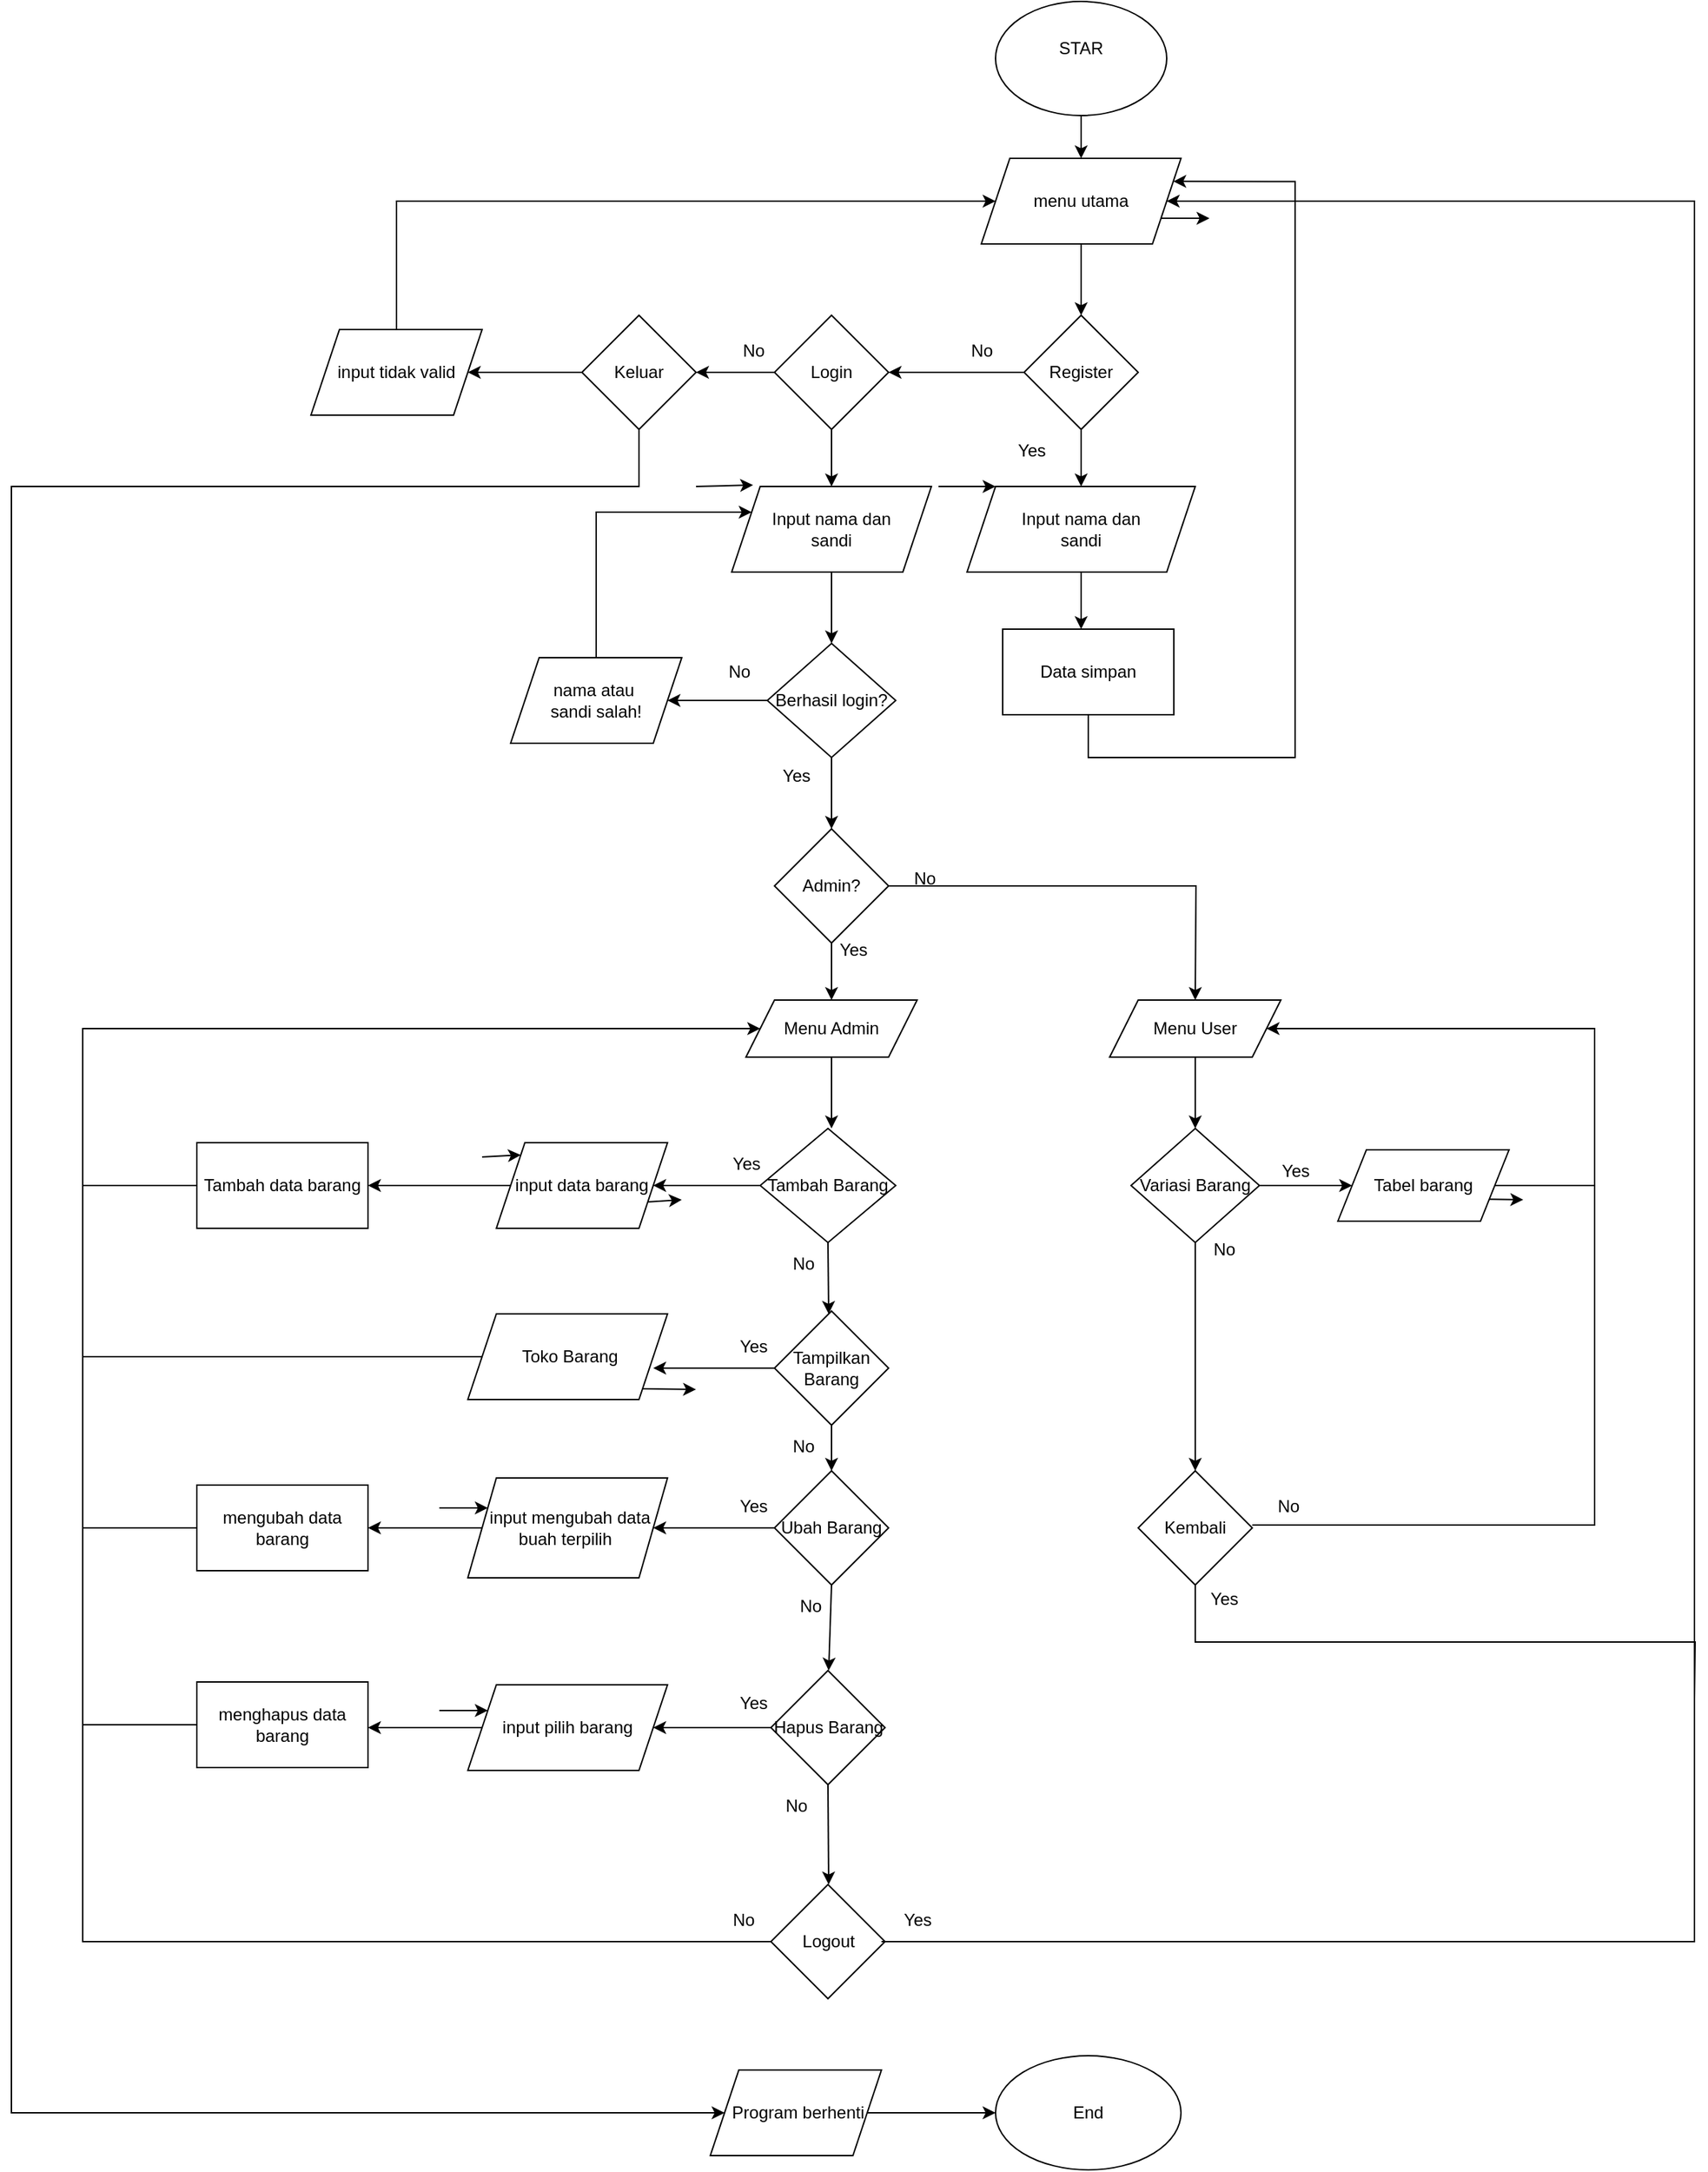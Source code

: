 <mxfile version="28.1.2">
  <diagram name="Page-1" id="BRwxs9DCYxnapa1ncLSo">
    <mxGraphModel dx="1892" dy="626" grid="1" gridSize="10" guides="1" tooltips="1" connect="1" arrows="1" fold="1" page="1" pageScale="1" pageWidth="850" pageHeight="1100" math="0" shadow="0">
      <root>
        <mxCell id="0" />
        <mxCell id="1" parent="0" />
        <mxCell id="ve-hsSE4kNytqwjtdkX_-1" value="STAR&lt;div&gt;&lt;br&gt;&lt;/div&gt;" style="ellipse;whiteSpace=wrap;html=1;" parent="1" vertex="1">
          <mxGeometry x="360" y="40" width="120" height="80" as="geometry" />
        </mxCell>
        <mxCell id="ve-hsSE4kNytqwjtdkX_-2" value="" style="endArrow=classic;html=1;rounded=0;exitX=0.5;exitY=1;exitDx=0;exitDy=0;" parent="1" source="ve-hsSE4kNytqwjtdkX_-1" edge="1">
          <mxGeometry width="50" height="50" relative="1" as="geometry">
            <mxPoint x="370" y="290" as="sourcePoint" />
            <mxPoint x="420" y="150" as="targetPoint" />
          </mxGeometry>
        </mxCell>
        <mxCell id="ve-hsSE4kNytqwjtdkX_-3" value="menu utama" style="shape=parallelogram;perimeter=parallelogramPerimeter;whiteSpace=wrap;html=1;fixedSize=1;" parent="1" vertex="1">
          <mxGeometry x="350" y="150" width="140" height="60" as="geometry" />
        </mxCell>
        <mxCell id="UdOGwFIS7j-2uWumkZst-4" value="Register" style="rhombus;whiteSpace=wrap;html=1;" parent="1" vertex="1">
          <mxGeometry x="380" y="260" width="80" height="80" as="geometry" />
        </mxCell>
        <mxCell id="UdOGwFIS7j-2uWumkZst-10" value="" style="endArrow=classic;html=1;rounded=0;exitX=0.5;exitY=1;exitDx=0;exitDy=0;" parent="1" source="ve-hsSE4kNytqwjtdkX_-3" edge="1">
          <mxGeometry width="50" height="50" relative="1" as="geometry">
            <mxPoint x="470" y="440" as="sourcePoint" />
            <mxPoint x="420" y="260" as="targetPoint" />
          </mxGeometry>
        </mxCell>
        <mxCell id="UdOGwFIS7j-2uWumkZst-13" value="" style="endArrow=classic;html=1;rounded=0;exitX=0;exitY=0.5;exitDx=0;exitDy=0;" parent="1" source="UdOGwFIS7j-2uWumkZst-4" target="UdOGwFIS7j-2uWumkZst-15" edge="1">
          <mxGeometry width="50" height="50" relative="1" as="geometry">
            <mxPoint x="280" y="400" as="sourcePoint" />
            <mxPoint x="340" y="300" as="targetPoint" />
          </mxGeometry>
        </mxCell>
        <mxCell id="UdOGwFIS7j-2uWumkZst-14" value="No" style="text;html=1;align=center;verticalAlign=middle;resizable=0;points=[];autosize=1;strokeColor=none;fillColor=none;" parent="1" vertex="1">
          <mxGeometry x="330" y="270" width="40" height="30" as="geometry" />
        </mxCell>
        <mxCell id="UdOGwFIS7j-2uWumkZst-15" value="Login" style="rhombus;whiteSpace=wrap;html=1;" parent="1" vertex="1">
          <mxGeometry x="205" y="260" width="80" height="80" as="geometry" />
        </mxCell>
        <mxCell id="UdOGwFIS7j-2uWumkZst-16" value="" style="endArrow=classic;html=1;rounded=0;exitX=0;exitY=0.5;exitDx=0;exitDy=0;" parent="1" source="UdOGwFIS7j-2uWumkZst-15" edge="1">
          <mxGeometry width="50" height="50" relative="1" as="geometry">
            <mxPoint x="130" y="560" as="sourcePoint" />
            <mxPoint x="150" y="300" as="targetPoint" />
          </mxGeometry>
        </mxCell>
        <mxCell id="UdOGwFIS7j-2uWumkZst-17" value="Keluar" style="rhombus;whiteSpace=wrap;html=1;" parent="1" vertex="1">
          <mxGeometry x="70" y="260" width="80" height="80" as="geometry" />
        </mxCell>
        <mxCell id="UdOGwFIS7j-2uWumkZst-19" value="No" style="text;html=1;align=center;verticalAlign=middle;resizable=0;points=[];autosize=1;strokeColor=none;fillColor=none;" parent="1" vertex="1">
          <mxGeometry x="170" y="270" width="40" height="30" as="geometry" />
        </mxCell>
        <mxCell id="UdOGwFIS7j-2uWumkZst-20" value="" style="endArrow=classic;html=1;rounded=0;exitX=0;exitY=0.5;exitDx=0;exitDy=0;" parent="1" source="UdOGwFIS7j-2uWumkZst-17" edge="1">
          <mxGeometry width="50" height="50" relative="1" as="geometry">
            <mxPoint x="140" y="360" as="sourcePoint" />
            <mxPoint x="-10" y="300" as="targetPoint" />
          </mxGeometry>
        </mxCell>
        <mxCell id="UdOGwFIS7j-2uWumkZst-21" value="input tidak valid" style="shape=parallelogram;perimeter=parallelogramPerimeter;whiteSpace=wrap;html=1;fixedSize=1;" parent="1" vertex="1">
          <mxGeometry x="-120" y="270" width="120" height="60" as="geometry" />
        </mxCell>
        <mxCell id="UdOGwFIS7j-2uWumkZst-22" value="" style="endArrow=classic;html=1;rounded=0;exitX=0.5;exitY=0;exitDx=0;exitDy=0;edgeStyle=orthogonalEdgeStyle;entryX=0;entryY=0.5;entryDx=0;entryDy=0;" parent="1" source="UdOGwFIS7j-2uWumkZst-21" target="ve-hsSE4kNytqwjtdkX_-3" edge="1">
          <mxGeometry width="50" height="50" relative="1" as="geometry">
            <mxPoint x="90" y="360" as="sourcePoint" />
            <mxPoint x="-60" y="180" as="targetPoint" />
            <Array as="points">
              <mxPoint x="-60" y="180" />
            </Array>
          </mxGeometry>
        </mxCell>
        <mxCell id="UdOGwFIS7j-2uWumkZst-23" value="" style="endArrow=classic;html=1;rounded=0;exitX=0.5;exitY=1;exitDx=0;exitDy=0;" parent="1" source="UdOGwFIS7j-2uWumkZst-24" edge="1">
          <mxGeometry width="50" height="50" relative="1" as="geometry">
            <mxPoint x="340" y="380" as="sourcePoint" />
            <mxPoint x="420" y="400" as="targetPoint" />
          </mxGeometry>
        </mxCell>
        <mxCell id="UdOGwFIS7j-2uWumkZst-25" value="" style="endArrow=classic;html=1;rounded=0;exitX=0.5;exitY=1;exitDx=0;exitDy=0;" parent="1" source="UdOGwFIS7j-2uWumkZst-24" edge="1">
          <mxGeometry width="50" height="50" relative="1" as="geometry">
            <mxPoint x="340" y="610" as="sourcePoint" />
            <mxPoint x="420" y="480" as="targetPoint" />
          </mxGeometry>
        </mxCell>
        <mxCell id="UdOGwFIS7j-2uWumkZst-26" value="" style="endArrow=classic;html=1;rounded=0;exitX=0.5;exitY=1;exitDx=0;exitDy=0;" parent="1" source="UdOGwFIS7j-2uWumkZst-4" target="UdOGwFIS7j-2uWumkZst-24" edge="1">
          <mxGeometry width="50" height="50" relative="1" as="geometry">
            <mxPoint x="420" y="340" as="sourcePoint" />
            <mxPoint x="420" y="400" as="targetPoint" />
          </mxGeometry>
        </mxCell>
        <mxCell id="UdOGwFIS7j-2uWumkZst-24" value="&lt;div style=&quot;&quot;&gt;&lt;span style=&quot;background-color: transparent; color: light-dark(rgb(0, 0, 0), rgb(255, 255, 255));&quot;&gt;Input nama dan&lt;/span&gt;&lt;/div&gt;&lt;div&gt;sandi&lt;/div&gt;" style="shape=parallelogram;perimeter=parallelogramPerimeter;whiteSpace=wrap;html=1;fixedSize=1;" parent="1" vertex="1">
          <mxGeometry x="340" y="380" width="160" height="60" as="geometry" />
        </mxCell>
        <mxCell id="UdOGwFIS7j-2uWumkZst-27" value="Data simpan" style="rounded=0;whiteSpace=wrap;html=1;" parent="1" vertex="1">
          <mxGeometry x="365" y="480" width="120" height="60" as="geometry" />
        </mxCell>
        <mxCell id="UdOGwFIS7j-2uWumkZst-29" value="Yes" style="text;html=1;align=center;verticalAlign=middle;resizable=0;points=[];autosize=1;strokeColor=none;fillColor=none;" parent="1" vertex="1">
          <mxGeometry x="365" y="340" width="40" height="30" as="geometry" />
        </mxCell>
        <mxCell id="UdOGwFIS7j-2uWumkZst-31" value="Input nama dan&lt;div&gt;sandi&lt;/div&gt;" style="shape=parallelogram;perimeter=parallelogramPerimeter;whiteSpace=wrap;html=1;fixedSize=1;" parent="1" vertex="1">
          <mxGeometry x="175" y="380" width="140" height="60" as="geometry" />
        </mxCell>
        <mxCell id="UdOGwFIS7j-2uWumkZst-34" value="" style="endArrow=classic;html=1;rounded=0;exitX=0.5;exitY=1;exitDx=0;exitDy=0;entryX=0.5;entryY=0;entryDx=0;entryDy=0;entryPerimeter=0;" parent="1" source="UdOGwFIS7j-2uWumkZst-31" target="UdOGwFIS7j-2uWumkZst-35" edge="1">
          <mxGeometry width="50" height="50" relative="1" as="geometry">
            <mxPoint x="190" y="410" as="sourcePoint" />
            <mxPoint x="240" y="490" as="targetPoint" />
          </mxGeometry>
        </mxCell>
        <mxCell id="UdOGwFIS7j-2uWumkZst-35" value="Berhasil login?" style="rhombus;whiteSpace=wrap;html=1;" parent="1" vertex="1">
          <mxGeometry x="200" y="490" width="90" height="80" as="geometry" />
        </mxCell>
        <mxCell id="UdOGwFIS7j-2uWumkZst-36" value="" style="endArrow=classic;html=1;rounded=0;exitX=0;exitY=0.5;exitDx=0;exitDy=0;" parent="1" source="UdOGwFIS7j-2uWumkZst-35" edge="1">
          <mxGeometry width="50" height="50" relative="1" as="geometry">
            <mxPoint x="190" y="510" as="sourcePoint" />
            <mxPoint x="130" y="530" as="targetPoint" />
          </mxGeometry>
        </mxCell>
        <mxCell id="UdOGwFIS7j-2uWumkZst-37" value="No" style="text;html=1;align=center;verticalAlign=middle;resizable=0;points=[];autosize=1;strokeColor=none;fillColor=none;" parent="1" vertex="1">
          <mxGeometry x="160" y="495" width="40" height="30" as="geometry" />
        </mxCell>
        <mxCell id="UdOGwFIS7j-2uWumkZst-38" value="nama atau&amp;nbsp;&lt;div&gt;sandi salah!&lt;/div&gt;" style="shape=parallelogram;perimeter=parallelogramPerimeter;whiteSpace=wrap;html=1;fixedSize=1;" parent="1" vertex="1">
          <mxGeometry x="20" y="500" width="120" height="60" as="geometry" />
        </mxCell>
        <mxCell id="UdOGwFIS7j-2uWumkZst-41" value="" style="endArrow=classic;html=1;rounded=0;exitX=0.5;exitY=0;exitDx=0;exitDy=0;edgeStyle=orthogonalEdgeStyle;entryX=0;entryY=0.25;entryDx=0;entryDy=0;" parent="1" source="UdOGwFIS7j-2uWumkZst-38" target="UdOGwFIS7j-2uWumkZst-31" edge="1">
          <mxGeometry width="50" height="50" relative="1" as="geometry">
            <mxPoint x="190" y="510" as="sourcePoint" />
            <mxPoint x="80" y="400" as="targetPoint" />
            <Array as="points">
              <mxPoint x="80" y="398" />
            </Array>
          </mxGeometry>
        </mxCell>
        <mxCell id="UdOGwFIS7j-2uWumkZst-42" value="" style="endArrow=classic;html=1;rounded=0;" parent="1" edge="1">
          <mxGeometry width="50" height="50" relative="1" as="geometry">
            <mxPoint x="150" y="380" as="sourcePoint" />
            <mxPoint x="190" y="379" as="targetPoint" />
          </mxGeometry>
        </mxCell>
        <mxCell id="UdOGwFIS7j-2uWumkZst-45" value="" style="endArrow=classic;html=1;rounded=0;exitX=0.5;exitY=1;exitDx=0;exitDy=0;" parent="1" source="UdOGwFIS7j-2uWumkZst-15" edge="1">
          <mxGeometry width="50" height="50" relative="1" as="geometry">
            <mxPoint x="190" y="510" as="sourcePoint" />
            <mxPoint x="245" y="380" as="targetPoint" />
          </mxGeometry>
        </mxCell>
        <mxCell id="UdOGwFIS7j-2uWumkZst-47" value="" style="endArrow=classic;html=1;rounded=0;" parent="1" edge="1">
          <mxGeometry width="50" height="50" relative="1" as="geometry">
            <mxPoint x="320" y="380" as="sourcePoint" />
            <mxPoint x="360" y="380" as="targetPoint" />
          </mxGeometry>
        </mxCell>
        <mxCell id="UdOGwFIS7j-2uWumkZst-49" value="" style="endArrow=classic;html=1;rounded=0;exitX=0.5;exitY=1;exitDx=0;exitDy=0;edgeStyle=orthogonalEdgeStyle;entryX=1;entryY=0.25;entryDx=0;entryDy=0;" parent="1" source="UdOGwFIS7j-2uWumkZst-27" target="ve-hsSE4kNytqwjtdkX_-3" edge="1">
          <mxGeometry width="50" height="50" relative="1" as="geometry">
            <mxPoint x="450" y="450" as="sourcePoint" />
            <mxPoint x="510" y="140" as="targetPoint" />
            <Array as="points">
              <mxPoint x="425" y="570" />
              <mxPoint x="570" y="570" />
              <mxPoint x="570" y="166" />
            </Array>
          </mxGeometry>
        </mxCell>
        <mxCell id="UdOGwFIS7j-2uWumkZst-51" value="" style="endArrow=classic;html=1;rounded=0;exitX=0.5;exitY=1;exitDx=0;exitDy=0;entryX=0.5;entryY=0;entryDx=0;entryDy=0;" parent="1" source="UdOGwFIS7j-2uWumkZst-35" target="UdOGwFIS7j-2uWumkZst-54" edge="1">
          <mxGeometry width="50" height="50" relative="1" as="geometry">
            <mxPoint x="220" y="580" as="sourcePoint" />
            <mxPoint x="245" y="600" as="targetPoint" />
          </mxGeometry>
        </mxCell>
        <mxCell id="UdOGwFIS7j-2uWumkZst-53" value="" style="endArrow=classic;html=1;rounded=0;exitX=0.5;exitY=1;exitDx=0;exitDy=0;" parent="1" source="UdOGwFIS7j-2uWumkZst-54" edge="1">
          <mxGeometry width="50" height="50" relative="1" as="geometry">
            <mxPoint x="244.62" y="685" as="sourcePoint" />
            <mxPoint x="245" y="740" as="targetPoint" />
          </mxGeometry>
        </mxCell>
        <mxCell id="UdOGwFIS7j-2uWumkZst-54" value="Admin?" style="rhombus;whiteSpace=wrap;html=1;" parent="1" vertex="1">
          <mxGeometry x="205" y="620" width="80" height="80" as="geometry" />
        </mxCell>
        <mxCell id="UdOGwFIS7j-2uWumkZst-55" value="Yes" style="text;html=1;align=center;verticalAlign=middle;resizable=0;points=[];autosize=1;strokeColor=none;fillColor=none;" parent="1" vertex="1">
          <mxGeometry x="200" y="568" width="40" height="30" as="geometry" />
        </mxCell>
        <mxCell id="UdOGwFIS7j-2uWumkZst-57" value="" style="endArrow=classic;html=1;rounded=0;edgeStyle=orthogonalEdgeStyle;exitX=1;exitY=0.5;exitDx=0;exitDy=0;" parent="1" source="UdOGwFIS7j-2uWumkZst-54" edge="1">
          <mxGeometry width="50" height="50" relative="1" as="geometry">
            <mxPoint x="290" y="660" as="sourcePoint" />
            <mxPoint x="500" y="740" as="targetPoint" />
          </mxGeometry>
        </mxCell>
        <mxCell id="UdOGwFIS7j-2uWumkZst-58" value="Menu User" style="shape=parallelogram;perimeter=parallelogramPerimeter;whiteSpace=wrap;html=1;fixedSize=1;" parent="1" vertex="1">
          <mxGeometry x="440" y="740" width="120" height="40" as="geometry" />
        </mxCell>
        <mxCell id="UdOGwFIS7j-2uWumkZst-59" value="Menu Admin" style="shape=parallelogram;perimeter=parallelogramPerimeter;whiteSpace=wrap;html=1;fixedSize=1;" parent="1" vertex="1">
          <mxGeometry x="185" y="740" width="120" height="40" as="geometry" />
        </mxCell>
        <mxCell id="UdOGwFIS7j-2uWumkZst-60" value="" style="endArrow=classic;html=1;rounded=0;exitX=0.5;exitY=1;exitDx=0;exitDy=0;" parent="1" source="UdOGwFIS7j-2uWumkZst-58" edge="1">
          <mxGeometry width="50" height="50" relative="1" as="geometry">
            <mxPoint x="320" y="920" as="sourcePoint" />
            <mxPoint x="500" y="830" as="targetPoint" />
          </mxGeometry>
        </mxCell>
        <mxCell id="UdOGwFIS7j-2uWumkZst-61" value="Variasi Barang" style="rhombus;whiteSpace=wrap;html=1;" parent="1" vertex="1">
          <mxGeometry x="455" y="830" width="90" height="80" as="geometry" />
        </mxCell>
        <mxCell id="UdOGwFIS7j-2uWumkZst-62" value="" style="endArrow=classic;html=1;rounded=0;exitX=1;exitY=0.5;exitDx=0;exitDy=0;" parent="1" source="UdOGwFIS7j-2uWumkZst-61" edge="1">
          <mxGeometry width="50" height="50" relative="1" as="geometry">
            <mxPoint x="410" y="820" as="sourcePoint" />
            <mxPoint x="610" y="870" as="targetPoint" />
            <Array as="points">
              <mxPoint x="580" y="870" />
            </Array>
          </mxGeometry>
        </mxCell>
        <mxCell id="UdOGwFIS7j-2uWumkZst-63" value="Tabel&amp;nbsp;&lt;span style=&quot;background-color: transparent; color: light-dark(rgb(0, 0, 0), rgb(255, 255, 255));&quot;&gt;barang&lt;/span&gt;" style="shape=parallelogram;perimeter=parallelogramPerimeter;whiteSpace=wrap;html=1;fixedSize=1;" parent="1" vertex="1">
          <mxGeometry x="600" y="845" width="120" height="50" as="geometry" />
        </mxCell>
        <mxCell id="UdOGwFIS7j-2uWumkZst-64" value="" style="endArrow=classic;html=1;rounded=0;exitX=0.5;exitY=1;exitDx=0;exitDy=0;entryX=0.5;entryY=0;entryDx=0;entryDy=0;" parent="1" source="UdOGwFIS7j-2uWumkZst-61" target="UdOGwFIS7j-2uWumkZst-76" edge="1">
          <mxGeometry width="50" height="50" relative="1" as="geometry">
            <mxPoint x="410" y="890" as="sourcePoint" />
            <mxPoint x="500" y="960" as="targetPoint" />
          </mxGeometry>
        </mxCell>
        <mxCell id="UdOGwFIS7j-2uWumkZst-69" value="" style="endArrow=classic;html=1;rounded=0;exitX=1;exitY=0.75;exitDx=0;exitDy=0;" parent="1" source="UdOGwFIS7j-2uWumkZst-63" edge="1">
          <mxGeometry width="50" height="50" relative="1" as="geometry">
            <mxPoint x="570" y="970" as="sourcePoint" />
            <mxPoint x="730" y="880" as="targetPoint" />
          </mxGeometry>
        </mxCell>
        <mxCell id="UdOGwFIS7j-2uWumkZst-71" value="Yes" style="text;html=1;align=center;verticalAlign=middle;resizable=0;points=[];autosize=1;strokeColor=none;fillColor=none;" parent="1" vertex="1">
          <mxGeometry x="550" y="845" width="40" height="30" as="geometry" />
        </mxCell>
        <mxCell id="UdOGwFIS7j-2uWumkZst-72" value="No" style="text;html=1;align=center;verticalAlign=middle;resizable=0;points=[];autosize=1;strokeColor=none;fillColor=none;" parent="1" vertex="1">
          <mxGeometry x="500" y="900" width="40" height="30" as="geometry" />
        </mxCell>
        <mxCell id="UdOGwFIS7j-2uWumkZst-76" value="Kembali" style="rhombus;whiteSpace=wrap;html=1;" parent="1" vertex="1">
          <mxGeometry x="460" y="1070" width="80" height="80" as="geometry" />
        </mxCell>
        <mxCell id="UdOGwFIS7j-2uWumkZst-78" value="No" style="text;html=1;align=center;verticalAlign=middle;resizable=0;points=[];autosize=1;strokeColor=none;fillColor=none;" parent="1" vertex="1">
          <mxGeometry x="290" y="640" width="40" height="30" as="geometry" />
        </mxCell>
        <mxCell id="UdOGwFIS7j-2uWumkZst-84" value="" style="endArrow=none;html=1;rounded=0;entryX=1;entryY=0.5;entryDx=0;entryDy=0;" parent="1" target="UdOGwFIS7j-2uWumkZst-63" edge="1">
          <mxGeometry width="50" height="50" relative="1" as="geometry">
            <mxPoint x="780" y="870" as="sourcePoint" />
            <mxPoint x="700" y="870" as="targetPoint" />
          </mxGeometry>
        </mxCell>
        <mxCell id="UdOGwFIS7j-2uWumkZst-88" value="No" style="text;html=1;align=center;verticalAlign=middle;resizable=0;points=[];autosize=1;strokeColor=none;fillColor=none;" parent="1" vertex="1">
          <mxGeometry x="545" y="1080" width="40" height="30" as="geometry" />
        </mxCell>
        <mxCell id="UdOGwFIS7j-2uWumkZst-91" value="" style="endArrow=classic;html=1;rounded=0;exitX=1;exitY=0.5;exitDx=0;exitDy=0;edgeStyle=orthogonalEdgeStyle;" parent="1" target="UdOGwFIS7j-2uWumkZst-58" edge="1">
          <mxGeometry width="50" height="50" relative="1" as="geometry">
            <mxPoint x="540" y="1108" as="sourcePoint" />
            <mxPoint x="790" y="760" as="targetPoint" />
            <Array as="points">
              <mxPoint x="780" y="1108" />
              <mxPoint x="780" y="760" />
            </Array>
          </mxGeometry>
        </mxCell>
        <mxCell id="UdOGwFIS7j-2uWumkZst-92" value="" style="endArrow=classic;html=1;rounded=0;exitX=0.5;exitY=1;exitDx=0;exitDy=0;" parent="1" source="UdOGwFIS7j-2uWumkZst-59" edge="1">
          <mxGeometry width="50" height="50" relative="1" as="geometry">
            <mxPoint x="390" y="950" as="sourcePoint" />
            <mxPoint x="245" y="830" as="targetPoint" />
          </mxGeometry>
        </mxCell>
        <mxCell id="UdOGwFIS7j-2uWumkZst-93" value="Tambah Barang" style="rhombus;whiteSpace=wrap;html=1;" parent="1" vertex="1">
          <mxGeometry x="195" y="830" width="95" height="80" as="geometry" />
        </mxCell>
        <mxCell id="UdOGwFIS7j-2uWumkZst-95" style="edgeStyle=orthogonalEdgeStyle;rounded=0;orthogonalLoop=1;jettySize=auto;html=1;exitX=0.5;exitY=1;exitDx=0;exitDy=0;" parent="1" source="UdOGwFIS7j-2uWumkZst-93" target="UdOGwFIS7j-2uWumkZst-93" edge="1">
          <mxGeometry relative="1" as="geometry" />
        </mxCell>
        <mxCell id="UdOGwFIS7j-2uWumkZst-96" value="" style="endArrow=classic;html=1;rounded=0;exitX=0.5;exitY=1;exitDx=0;exitDy=0;" parent="1" source="UdOGwFIS7j-2uWumkZst-93" edge="1">
          <mxGeometry width="50" height="50" relative="1" as="geometry">
            <mxPoint x="60" y="1210" as="sourcePoint" />
            <mxPoint x="243" y="960" as="targetPoint" />
          </mxGeometry>
        </mxCell>
        <mxCell id="UdOGwFIS7j-2uWumkZst-97" value="Tampilkan Barang" style="rhombus;whiteSpace=wrap;html=1;" parent="1" vertex="1">
          <mxGeometry x="205" y="958" width="80" height="80" as="geometry" />
        </mxCell>
        <mxCell id="UdOGwFIS7j-2uWumkZst-99" value="Ubah Barang" style="rhombus;whiteSpace=wrap;html=1;" parent="1" vertex="1">
          <mxGeometry x="205" y="1070" width="80" height="80" as="geometry" />
        </mxCell>
        <mxCell id="UdOGwFIS7j-2uWumkZst-100" value="" style="endArrow=classic;html=1;rounded=0;exitX=0.5;exitY=1;exitDx=0;exitDy=0;" parent="1" source="UdOGwFIS7j-2uWumkZst-99" edge="1">
          <mxGeometry width="50" height="50" relative="1" as="geometry">
            <mxPoint x="190" y="1110" as="sourcePoint" />
            <mxPoint x="243" y="1210" as="targetPoint" />
          </mxGeometry>
        </mxCell>
        <mxCell id="UdOGwFIS7j-2uWumkZst-101" value="Hapus Barang" style="rhombus;whiteSpace=wrap;html=1;" parent="1" vertex="1">
          <mxGeometry x="202.5" y="1210" width="80" height="80" as="geometry" />
        </mxCell>
        <mxCell id="UdOGwFIS7j-2uWumkZst-102" value="" style="endArrow=classic;html=1;rounded=0;exitX=0.5;exitY=1;exitDx=0;exitDy=0;" parent="1" source="UdOGwFIS7j-2uWumkZst-101" edge="1">
          <mxGeometry width="50" height="50" relative="1" as="geometry">
            <mxPoint x="190" y="1300" as="sourcePoint" />
            <mxPoint x="243" y="1360" as="targetPoint" />
          </mxGeometry>
        </mxCell>
        <mxCell id="UdOGwFIS7j-2uWumkZst-103" value="Logout" style="rhombus;whiteSpace=wrap;html=1;" parent="1" vertex="1">
          <mxGeometry x="202.5" y="1360" width="80" height="80" as="geometry" />
        </mxCell>
        <mxCell id="UdOGwFIS7j-2uWumkZst-104" value="" style="endArrow=classic;html=1;rounded=0;exitX=0;exitY=0.5;exitDx=0;exitDy=0;" parent="1" source="UdOGwFIS7j-2uWumkZst-93" edge="1">
          <mxGeometry width="50" height="50" relative="1" as="geometry">
            <mxPoint x="190" y="920" as="sourcePoint" />
            <mxPoint x="120" y="870" as="targetPoint" />
          </mxGeometry>
        </mxCell>
        <mxCell id="UdOGwFIS7j-2uWumkZst-105" value="input data barang" style="shape=parallelogram;perimeter=parallelogramPerimeter;whiteSpace=wrap;html=1;fixedSize=1;" parent="1" vertex="1">
          <mxGeometry x="10" y="840" width="120" height="60" as="geometry" />
        </mxCell>
        <mxCell id="UdOGwFIS7j-2uWumkZst-106" value="Yes" style="text;html=1;align=center;verticalAlign=middle;resizable=0;points=[];autosize=1;strokeColor=none;fillColor=none;" parent="1" vertex="1">
          <mxGeometry x="240" y="690" width="40" height="30" as="geometry" />
        </mxCell>
        <mxCell id="UdOGwFIS7j-2uWumkZst-107" value="Yes" style="text;html=1;align=center;verticalAlign=middle;resizable=0;points=[];autosize=1;strokeColor=none;fillColor=none;" parent="1" vertex="1">
          <mxGeometry x="165" y="840" width="40" height="30" as="geometry" />
        </mxCell>
        <mxCell id="UdOGwFIS7j-2uWumkZst-109" value="" style="endArrow=classic;html=1;rounded=0;exitX=0;exitY=0.5;exitDx=0;exitDy=0;" parent="1" source="UdOGwFIS7j-2uWumkZst-97" edge="1">
          <mxGeometry width="50" height="50" relative="1" as="geometry">
            <mxPoint x="200" y="990" as="sourcePoint" />
            <mxPoint x="120" y="998" as="targetPoint" />
          </mxGeometry>
        </mxCell>
        <mxCell id="UdOGwFIS7j-2uWumkZst-110" value="&amp;nbsp;&lt;span style=&quot;background-color: transparent; color: light-dark(rgb(0, 0, 0), rgb(255, 255, 255));&quot;&gt;Toko Barang&lt;/span&gt;" style="shape=parallelogram;perimeter=parallelogramPerimeter;whiteSpace=wrap;html=1;fixedSize=1;" parent="1" vertex="1">
          <mxGeometry x="-10" y="960" width="140" height="60" as="geometry" />
        </mxCell>
        <mxCell id="UdOGwFIS7j-2uWumkZst-111" value="Yes" style="text;html=1;align=center;verticalAlign=middle;resizable=0;points=[];autosize=1;strokeColor=none;fillColor=none;" parent="1" vertex="1">
          <mxGeometry x="170" y="968" width="40" height="30" as="geometry" />
        </mxCell>
        <mxCell id="UdOGwFIS7j-2uWumkZst-112" value="" style="endArrow=classic;html=1;rounded=0;exitX=0;exitY=0.5;exitDx=0;exitDy=0;" parent="1" source="UdOGwFIS7j-2uWumkZst-99" edge="1">
          <mxGeometry width="50" height="50" relative="1" as="geometry">
            <mxPoint x="190" y="1140" as="sourcePoint" />
            <mxPoint x="120" y="1110" as="targetPoint" />
          </mxGeometry>
        </mxCell>
        <mxCell id="UdOGwFIS7j-2uWumkZst-113" value="&amp;nbsp;input mengubah data buah terpilih&amp;nbsp;" style="shape=parallelogram;perimeter=parallelogramPerimeter;whiteSpace=wrap;html=1;fixedSize=1;" parent="1" vertex="1">
          <mxGeometry x="-10" y="1075" width="140" height="70" as="geometry" />
        </mxCell>
        <mxCell id="UdOGwFIS7j-2uWumkZst-114" value="" style="endArrow=classic;html=1;rounded=0;exitX=0;exitY=0.5;exitDx=0;exitDy=0;" parent="1" source="UdOGwFIS7j-2uWumkZst-101" edge="1">
          <mxGeometry width="50" height="50" relative="1" as="geometry">
            <mxPoint x="170" y="1160" as="sourcePoint" />
            <mxPoint x="120" y="1250" as="targetPoint" />
          </mxGeometry>
        </mxCell>
        <mxCell id="UdOGwFIS7j-2uWumkZst-115" value="input pilih barang" style="shape=parallelogram;perimeter=parallelogramPerimeter;whiteSpace=wrap;html=1;fixedSize=1;" parent="1" vertex="1">
          <mxGeometry x="-10" y="1220" width="140" height="60" as="geometry" />
        </mxCell>
        <mxCell id="UdOGwFIS7j-2uWumkZst-117" value="No" style="text;html=1;align=center;verticalAlign=middle;resizable=0;points=[];autosize=1;strokeColor=none;fillColor=none;" parent="1" vertex="1">
          <mxGeometry x="205" y="910" width="40" height="30" as="geometry" />
        </mxCell>
        <mxCell id="UdOGwFIS7j-2uWumkZst-118" value="" style="endArrow=classic;html=1;rounded=0;exitX=0.5;exitY=1;exitDx=0;exitDy=0;" parent="1" source="UdOGwFIS7j-2uWumkZst-97" target="UdOGwFIS7j-2uWumkZst-99" edge="1">
          <mxGeometry width="50" height="50" relative="1" as="geometry">
            <mxPoint x="-130" y="1170" as="sourcePoint" />
            <mxPoint x="-80" y="1120" as="targetPoint" />
          </mxGeometry>
        </mxCell>
        <mxCell id="UdOGwFIS7j-2uWumkZst-119" value="No" style="text;html=1;align=center;verticalAlign=middle;resizable=0;points=[];autosize=1;strokeColor=none;fillColor=none;" parent="1" vertex="1">
          <mxGeometry x="205" y="1038" width="40" height="30" as="geometry" />
        </mxCell>
        <mxCell id="UdOGwFIS7j-2uWumkZst-120" value="Yes" style="text;html=1;align=center;verticalAlign=middle;resizable=0;points=[];autosize=1;strokeColor=none;fillColor=none;" parent="1" vertex="1">
          <mxGeometry x="170" y="1080" width="40" height="30" as="geometry" />
        </mxCell>
        <mxCell id="UdOGwFIS7j-2uWumkZst-121" value="No" style="text;html=1;align=center;verticalAlign=middle;resizable=0;points=[];autosize=1;strokeColor=none;fillColor=none;" parent="1" vertex="1">
          <mxGeometry x="210" y="1150" width="40" height="30" as="geometry" />
        </mxCell>
        <mxCell id="UdOGwFIS7j-2uWumkZst-122" value="Yes" style="text;html=1;align=center;verticalAlign=middle;resizable=0;points=[];autosize=1;strokeColor=none;fillColor=none;" parent="1" vertex="1">
          <mxGeometry x="170" y="1218" width="40" height="30" as="geometry" />
        </mxCell>
        <mxCell id="UdOGwFIS7j-2uWumkZst-123" value="" style="endArrow=classic;html=1;rounded=0;exitX=0;exitY=0.5;exitDx=0;exitDy=0;edgeStyle=orthogonalEdgeStyle;entryX=0;entryY=0.5;entryDx=0;entryDy=0;" parent="1" source="UdOGwFIS7j-2uWumkZst-103" target="UdOGwFIS7j-2uWumkZst-59" edge="1">
          <mxGeometry width="50" height="50" relative="1" as="geometry">
            <mxPoint x="170" y="1330" as="sourcePoint" />
            <mxPoint x="-400" y="740" as="targetPoint" />
            <Array as="points">
              <mxPoint x="-280" y="1400" />
              <mxPoint x="-280" y="760" />
            </Array>
          </mxGeometry>
        </mxCell>
        <mxCell id="UdOGwFIS7j-2uWumkZst-124" value="No" style="text;html=1;align=center;verticalAlign=middle;resizable=0;points=[];autosize=1;strokeColor=none;fillColor=none;" parent="1" vertex="1">
          <mxGeometry x="200" y="1290" width="40" height="30" as="geometry" />
        </mxCell>
        <mxCell id="UdOGwFIS7j-2uWumkZst-125" value="No" style="text;html=1;align=center;verticalAlign=middle;resizable=0;points=[];autosize=1;strokeColor=none;fillColor=none;" parent="1" vertex="1">
          <mxGeometry x="162.5" y="1370" width="40" height="30" as="geometry" />
        </mxCell>
        <mxCell id="UdOGwFIS7j-2uWumkZst-126" value="" style="endArrow=classic;html=1;rounded=0;entryX=0;entryY=0.25;entryDx=0;entryDy=0;" parent="1" target="UdOGwFIS7j-2uWumkZst-115" edge="1">
          <mxGeometry width="50" height="50" relative="1" as="geometry">
            <mxPoint x="-30" y="1238" as="sourcePoint" />
            <mxPoint x="-100" y="1288" as="targetPoint" />
          </mxGeometry>
        </mxCell>
        <mxCell id="UdOGwFIS7j-2uWumkZst-131" value="" style="endArrow=classic;html=1;rounded=0;edgeStyle=orthogonalEdgeStyle;entryX=1;entryY=0.5;entryDx=0;entryDy=0;exitX=1;exitY=0.5;exitDx=0;exitDy=0;" parent="1" target="ve-hsSE4kNytqwjtdkX_-3" edge="1">
          <mxGeometry width="50" height="50" relative="1" as="geometry">
            <mxPoint x="280" y="1399.95" as="sourcePoint" />
            <mxPoint x="482.115" y="166.104" as="targetPoint" />
            <Array as="points">
              <mxPoint x="850" y="1400" />
              <mxPoint x="850" y="180" />
            </Array>
          </mxGeometry>
        </mxCell>
        <mxCell id="UdOGwFIS7j-2uWumkZst-133" value="" style="endArrow=classic;html=1;rounded=0;exitX=1;exitY=0.75;exitDx=0;exitDy=0;" parent="1" source="ve-hsSE4kNytqwjtdkX_-3" edge="1">
          <mxGeometry width="50" height="50" relative="1" as="geometry">
            <mxPoint x="530" y="380" as="sourcePoint" />
            <mxPoint x="510" y="192" as="targetPoint" />
          </mxGeometry>
        </mxCell>
        <mxCell id="UdOGwFIS7j-2uWumkZst-134" value="Yes" style="text;html=1;align=center;verticalAlign=middle;resizable=0;points=[];autosize=1;strokeColor=none;fillColor=none;" parent="1" vertex="1">
          <mxGeometry x="285" y="1370" width="40" height="30" as="geometry" />
        </mxCell>
        <mxCell id="UdOGwFIS7j-2uWumkZst-135" value="" style="endArrow=none;html=1;rounded=0;exitX=0.5;exitY=1;exitDx=0;exitDy=0;edgeStyle=orthogonalEdgeStyle;" parent="1" source="UdOGwFIS7j-2uWumkZst-76" edge="1">
          <mxGeometry width="50" height="50" relative="1" as="geometry">
            <mxPoint x="420" y="1080" as="sourcePoint" />
            <mxPoint x="850" y="1230" as="targetPoint" />
          </mxGeometry>
        </mxCell>
        <mxCell id="UdOGwFIS7j-2uWumkZst-136" value="Yes" style="text;html=1;align=center;verticalAlign=middle;resizable=0;points=[];autosize=1;strokeColor=none;fillColor=none;" parent="1" vertex="1">
          <mxGeometry x="500" y="1145" width="40" height="30" as="geometry" />
        </mxCell>
        <mxCell id="UdOGwFIS7j-2uWumkZst-139" value="" style="endArrow=classic;html=1;rounded=0;exitX=1;exitY=1;exitDx=0;exitDy=0;" parent="1" source="UdOGwFIS7j-2uWumkZst-110" edge="1">
          <mxGeometry width="50" height="50" relative="1" as="geometry">
            <mxPoint x="230" y="970" as="sourcePoint" />
            <mxPoint x="150" y="1013" as="targetPoint" />
          </mxGeometry>
        </mxCell>
        <mxCell id="UdOGwFIS7j-2uWumkZst-140" value="Tambah data barang" style="rounded=0;whiteSpace=wrap;html=1;" parent="1" vertex="1">
          <mxGeometry x="-200" y="840" width="120" height="60" as="geometry" />
        </mxCell>
        <mxCell id="UdOGwFIS7j-2uWumkZst-142" value="" style="endArrow=classic;html=1;rounded=0;exitX=0;exitY=0.5;exitDx=0;exitDy=0;entryX=1;entryY=0.5;entryDx=0;entryDy=0;" parent="1" source="UdOGwFIS7j-2uWumkZst-105" target="UdOGwFIS7j-2uWumkZst-140" edge="1">
          <mxGeometry width="50" height="50" relative="1" as="geometry">
            <mxPoint x="10" y="880" as="sourcePoint" />
            <mxPoint x="60" y="830" as="targetPoint" />
          </mxGeometry>
        </mxCell>
        <mxCell id="UdOGwFIS7j-2uWumkZst-143" value="" style="endArrow=none;html=1;rounded=0;exitX=0;exitY=0.5;exitDx=0;exitDy=0;" parent="1" source="UdOGwFIS7j-2uWumkZst-140" edge="1">
          <mxGeometry width="50" height="50" relative="1" as="geometry">
            <mxPoint x="10" y="880" as="sourcePoint" />
            <mxPoint x="-280" y="870" as="targetPoint" />
          </mxGeometry>
        </mxCell>
        <mxCell id="UdOGwFIS7j-2uWumkZst-145" value="" style="endArrow=classic;html=1;rounded=0;entryX=0;entryY=0;entryDx=0;entryDy=0;" parent="1" target="UdOGwFIS7j-2uWumkZst-105" edge="1">
          <mxGeometry width="50" height="50" relative="1" as="geometry">
            <mxPoint y="850" as="sourcePoint" />
            <mxPoint x="-60" y="970" as="targetPoint" />
          </mxGeometry>
        </mxCell>
        <mxCell id="UdOGwFIS7j-2uWumkZst-146" value="" style="endArrow=classic;html=1;rounded=0;exitX=1;exitY=0.75;exitDx=0;exitDy=0;" parent="1" source="UdOGwFIS7j-2uWumkZst-105" edge="1">
          <mxGeometry width="50" height="50" relative="1" as="geometry">
            <mxPoint x="10" y="880" as="sourcePoint" />
            <mxPoint x="140" y="880" as="targetPoint" />
          </mxGeometry>
        </mxCell>
        <mxCell id="UdOGwFIS7j-2uWumkZst-148" value="" style="endArrow=classic;html=1;rounded=0;entryX=0;entryY=0.25;entryDx=0;entryDy=0;" parent="1" target="UdOGwFIS7j-2uWumkZst-113" edge="1">
          <mxGeometry width="50" height="50" relative="1" as="geometry">
            <mxPoint x="-30" y="1096" as="sourcePoint" />
            <mxPoint x="-50" y="1110" as="targetPoint" />
          </mxGeometry>
        </mxCell>
        <mxCell id="UdOGwFIS7j-2uWumkZst-149" value="" style="endArrow=none;html=1;rounded=0;exitX=0;exitY=0.5;exitDx=0;exitDy=0;" parent="1" source="UdOGwFIS7j-2uWumkZst-110" edge="1">
          <mxGeometry width="50" height="50" relative="1" as="geometry">
            <mxPoint x="10" y="880" as="sourcePoint" />
            <mxPoint x="-280" y="990" as="targetPoint" />
          </mxGeometry>
        </mxCell>
        <mxCell id="UdOGwFIS7j-2uWumkZst-152" value="" style="endArrow=classic;html=1;rounded=0;exitX=0;exitY=0.5;exitDx=0;exitDy=0;" parent="1" source="UdOGwFIS7j-2uWumkZst-115" edge="1">
          <mxGeometry width="50" height="50" relative="1" as="geometry">
            <mxPoint x="10" y="1160" as="sourcePoint" />
            <mxPoint x="-80" y="1250" as="targetPoint" />
          </mxGeometry>
        </mxCell>
        <mxCell id="UdOGwFIS7j-2uWumkZst-153" value="menghapus data barang" style="rounded=0;whiteSpace=wrap;html=1;" parent="1" vertex="1">
          <mxGeometry x="-200" y="1218" width="120" height="60" as="geometry" />
        </mxCell>
        <mxCell id="UdOGwFIS7j-2uWumkZst-154" value="" style="endArrow=none;html=1;rounded=0;exitX=0;exitY=0.5;exitDx=0;exitDy=0;" parent="1" source="UdOGwFIS7j-2uWumkZst-153" edge="1">
          <mxGeometry width="50" height="50" relative="1" as="geometry">
            <mxPoint x="10" y="1160" as="sourcePoint" />
            <mxPoint x="-280" y="1248" as="targetPoint" />
          </mxGeometry>
        </mxCell>
        <mxCell id="UdOGwFIS7j-2uWumkZst-155" value="" style="endArrow=classic;html=1;rounded=0;exitX=0;exitY=0.5;exitDx=0;exitDy=0;" parent="1" source="UdOGwFIS7j-2uWumkZst-113" edge="1">
          <mxGeometry width="50" height="50" relative="1" as="geometry">
            <mxPoint x="10" y="1070" as="sourcePoint" />
            <mxPoint x="-80" y="1110" as="targetPoint" />
          </mxGeometry>
        </mxCell>
        <mxCell id="UdOGwFIS7j-2uWumkZst-156" value="mengubah data barang" style="rounded=0;whiteSpace=wrap;html=1;" parent="1" vertex="1">
          <mxGeometry x="-200" y="1080" width="120" height="60" as="geometry" />
        </mxCell>
        <mxCell id="UdOGwFIS7j-2uWumkZst-157" value="" style="endArrow=none;html=1;rounded=0;exitX=0;exitY=0.5;exitDx=0;exitDy=0;" parent="1" source="UdOGwFIS7j-2uWumkZst-156" edge="1">
          <mxGeometry width="50" height="50" relative="1" as="geometry">
            <mxPoint x="-90" y="1190" as="sourcePoint" />
            <mxPoint x="-280" y="1110" as="targetPoint" />
          </mxGeometry>
        </mxCell>
        <mxCell id="UdOGwFIS7j-2uWumkZst-158" value="" style="endArrow=classic;html=1;rounded=0;edgeStyle=orthogonalEdgeStyle;" parent="1" edge="1">
          <mxGeometry width="50" height="50" relative="1" as="geometry">
            <mxPoint x="110" y="340" as="sourcePoint" />
            <mxPoint x="170" y="1520" as="targetPoint" />
            <Array as="points">
              <mxPoint x="110" y="380" />
              <mxPoint x="-330" y="380" />
            </Array>
          </mxGeometry>
        </mxCell>
        <mxCell id="UdOGwFIS7j-2uWumkZst-159" value="&amp;nbsp;Program berhenti" style="shape=parallelogram;perimeter=parallelogramPerimeter;whiteSpace=wrap;html=1;fixedSize=1;" parent="1" vertex="1">
          <mxGeometry x="160" y="1490" width="120" height="60" as="geometry" />
        </mxCell>
        <mxCell id="UdOGwFIS7j-2uWumkZst-160" value="" style="endArrow=classic;html=1;rounded=0;exitX=1;exitY=0.5;exitDx=0;exitDy=0;" parent="1" source="UdOGwFIS7j-2uWumkZst-159" target="UdOGwFIS7j-2uWumkZst-161" edge="1">
          <mxGeometry width="50" height="50" relative="1" as="geometry">
            <mxPoint x="120" y="1460" as="sourcePoint" />
            <mxPoint x="440" y="1520" as="targetPoint" />
          </mxGeometry>
        </mxCell>
        <mxCell id="UdOGwFIS7j-2uWumkZst-161" value="End" style="ellipse;whiteSpace=wrap;html=1;" parent="1" vertex="1">
          <mxGeometry x="360" y="1480" width="130" height="80" as="geometry" />
        </mxCell>
      </root>
    </mxGraphModel>
  </diagram>
</mxfile>
